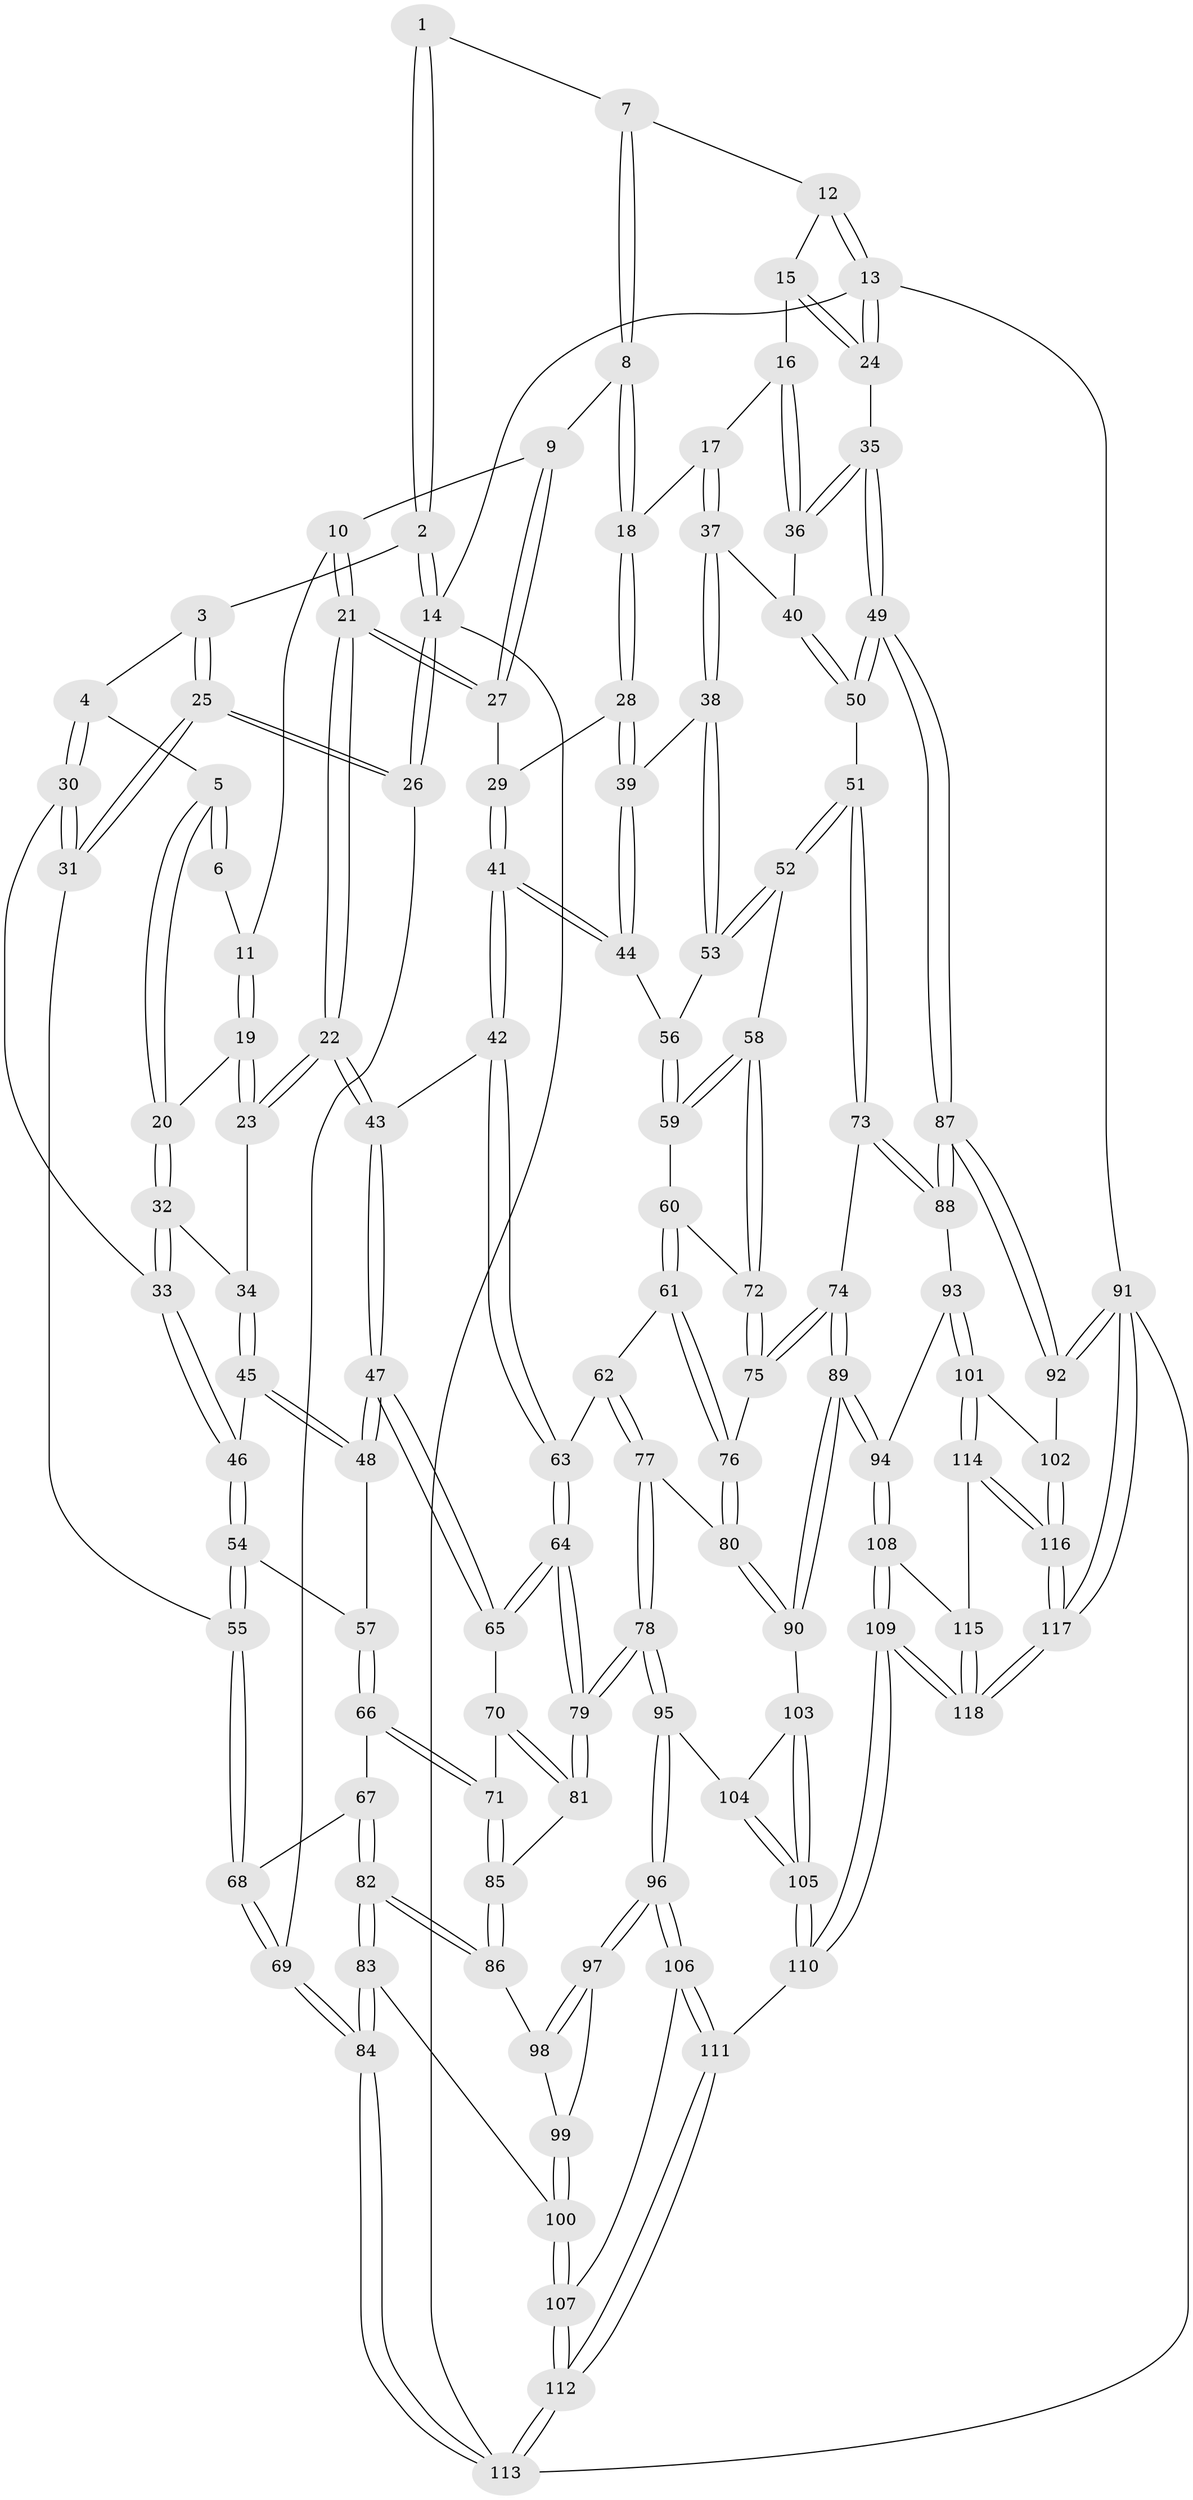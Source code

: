 // Generated by graph-tools (version 1.1) at 2025/27/03/09/25 03:27:14]
// undirected, 118 vertices, 292 edges
graph export_dot {
graph [start="1"]
  node [color=gray90,style=filled];
  1 [pos="+0.37636421404161846+0"];
  2 [pos="+0+0"];
  3 [pos="+0.1579941742401277+0.08450220080549116"];
  4 [pos="+0.2070042558001991+0.11809108359931422"];
  5 [pos="+0.2177834786935523+0.11805041090407666"];
  6 [pos="+0.3717290216562771+0"];
  7 [pos="+0.7030721665845878+0"];
  8 [pos="+0.6756702402029922+0"];
  9 [pos="+0.5592366671745799+0.11262616229466473"];
  10 [pos="+0.4209041959307184+0.054593137563775755"];
  11 [pos="+0.41324108799056697+0.049208990859222965"];
  12 [pos="+0.8455995462169509+0"];
  13 [pos="+1+0"];
  14 [pos="+0+0"];
  15 [pos="+0.8633714339917347+0.08568867216554228"];
  16 [pos="+0.7821159910340815+0.17616410572531765"];
  17 [pos="+0.7638663457384283+0.17785047293902392"];
  18 [pos="+0.7287411847211912+0.16138962991294145"];
  19 [pos="+0.3826719139046172+0.09089445443700483"];
  20 [pos="+0.25011662939106627+0.13822474052906744"];
  21 [pos="+0.473504126706446+0.2569790247818657"];
  22 [pos="+0.46979286481107463+0.26150989133585045"];
  23 [pos="+0.38603140542203795+0.24348655028857757"];
  24 [pos="+1+0.32022819596858787"];
  25 [pos="+0+0.30955066805630377"];
  26 [pos="+0+0.309988976300625"];
  27 [pos="+0.5699751974642623+0.17403443525194032"];
  28 [pos="+0.6168181633784584+0.1920058325599576"];
  29 [pos="+0.6063748190431016+0.18833858074015528"];
  30 [pos="+0.11473002293158144+0.27724332825707976"];
  31 [pos="+0+0.3154504123259283"];
  32 [pos="+0.28703026098036843+0.20191784124000214"];
  33 [pos="+0.19550305564458126+0.30772888018556327"];
  34 [pos="+0.3677571906039819+0.24722382571384105"];
  35 [pos="+1+0.3838185685404319"];
  36 [pos="+0.8719331644337517+0.25896441596156256"];
  37 [pos="+0.728435927668703+0.3119172364490315"];
  38 [pos="+0.7155989990286996+0.31785337676861575"];
  39 [pos="+0.632896133065272+0.232905252157902"];
  40 [pos="+0.7464696329114162+0.3170524401240581"];
  41 [pos="+0.5755344346980024+0.3876770533764404"];
  42 [pos="+0.5733351660418499+0.38832729911720615"];
  43 [pos="+0.4833392184762725+0.3072944587565968"];
  44 [pos="+0.5977580029495294+0.38192373910752075"];
  45 [pos="+0.33488182677475475+0.2996526235135731"];
  46 [pos="+0.2201030183082642+0.33483077392253074"];
  47 [pos="+0.3684244609135972+0.4535655002804181"];
  48 [pos="+0.3503436705099399+0.4473280790475806"];
  49 [pos="+1+0.41975513474632176"];
  50 [pos="+0.929185803474426+0.4629715261319532"];
  51 [pos="+0.9091129818384853+0.47240652110521486"];
  52 [pos="+0.8314909008132371+0.48367326203539046"];
  53 [pos="+0.6963497602152865+0.344325580985721"];
  54 [pos="+0.23711171048636107+0.4176770009166436"];
  55 [pos="+0.17253023772338053+0.4671259879262407"];
  56 [pos="+0.6476644596868295+0.3822334424088443"];
  57 [pos="+0.3357433017003902+0.4484659215278225"];
  58 [pos="+0.7753859096889771+0.5010419747234323"];
  59 [pos="+0.6902570586625697+0.44354704253031507"];
  60 [pos="+0.6207486638758698+0.5216180869489144"];
  61 [pos="+0.5826400186144083+0.5310797722674473"];
  62 [pos="+0.5770692723121054+0.5291156568074648"];
  63 [pos="+0.540182575097737+0.49317202987716746"];
  64 [pos="+0.43042763843387594+0.5213426132218973"];
  65 [pos="+0.4170179380265698+0.5108427142765382"];
  66 [pos="+0.25092595597326045+0.5700342948338708"];
  67 [pos="+0.1927849587780358+0.5506224560904018"];
  68 [pos="+0.16583503442705114+0.5285338421496143"];
  69 [pos="+0+0.6999913106929513"];
  70 [pos="+0.3324006717565791+0.5623238331737495"];
  71 [pos="+0.2658572879671319+0.5906381786921271"];
  72 [pos="+0.7449857582036951+0.5339692177130031"];
  73 [pos="+0.8087814283116681+0.6873908076932287"];
  74 [pos="+0.7505536469188137+0.6830237049478797"];
  75 [pos="+0.7109278368469854+0.6286377877814954"];
  76 [pos="+0.6583561024105085+0.6279087549379582"];
  77 [pos="+0.5161996483428567+0.7317223906625412"];
  78 [pos="+0.47505586357866875+0.7390873399101928"];
  79 [pos="+0.4217143871593125+0.6866149358183997"];
  80 [pos="+0.5428939365923074+0.7344956038132061"];
  81 [pos="+0.3316737096327026+0.68524147638591"];
  82 [pos="+0.17031771781550983+0.7483516126328302"];
  83 [pos="+0.15376917518304464+0.7596829103030576"];
  84 [pos="+0+0.7991011002737525"];
  85 [pos="+0.29448810045622287+0.6859929409176593"];
  86 [pos="+0.26510905178713023+0.7080199311835932"];
  87 [pos="+1+0.6185431979180166"];
  88 [pos="+0.8177676443945584+0.6953331529107185"];
  89 [pos="+0.6732409548072388+0.8107585655952226"];
  90 [pos="+0.6632638788178387+0.8079270727411054"];
  91 [pos="+1+1"];
  92 [pos="+1+0.7480541037592857"];
  93 [pos="+0.8522500627064281+0.7693285689368825"];
  94 [pos="+0.692646986632111+0.8357279504352654"];
  95 [pos="+0.4559536319761064+0.7986868596578278"];
  96 [pos="+0.42284769001490413+0.8559662241525458"];
  97 [pos="+0.35702740170471364+0.8427263592519544"];
  98 [pos="+0.27774557037919734+0.7319584393740275"];
  99 [pos="+0.31179060555626087+0.8440887889711185"];
  100 [pos="+0.2499829470655501+0.8611093231103577"];
  101 [pos="+0.9341362381160856+0.839722691886836"];
  102 [pos="+0.9874527262249791+0.8287157243825151"];
  103 [pos="+0.6148012718532486+0.8525999243540997"];
  104 [pos="+0.5466096415707997+0.8776142684023033"];
  105 [pos="+0.566198551160978+0.9251312385627118"];
  106 [pos="+0.4198086510624624+0.917633136240964"];
  107 [pos="+0.2564100004974499+0.9331134839004381"];
  108 [pos="+0.7180463081529752+0.899125248154114"];
  109 [pos="+0.590233873330862+1"];
  110 [pos="+0.5520339743279915+1"];
  111 [pos="+0.5113307296159043+1"];
  112 [pos="+0.0031617011580023285+1"];
  113 [pos="+0+1"];
  114 [pos="+0.8688702471801348+0.9054535616854182"];
  115 [pos="+0.864959204393391+0.9057946211919333"];
  116 [pos="+0.9365623511818955+1"];
  117 [pos="+0.9577215288600844+1"];
  118 [pos="+0.6399783356439392+1"];
  1 -- 2;
  1 -- 2;
  1 -- 7;
  2 -- 3;
  2 -- 14;
  2 -- 14;
  3 -- 4;
  3 -- 25;
  3 -- 25;
  4 -- 5;
  4 -- 30;
  4 -- 30;
  5 -- 6;
  5 -- 6;
  5 -- 20;
  5 -- 20;
  6 -- 11;
  7 -- 8;
  7 -- 8;
  7 -- 12;
  8 -- 9;
  8 -- 18;
  8 -- 18;
  9 -- 10;
  9 -- 27;
  9 -- 27;
  10 -- 11;
  10 -- 21;
  10 -- 21;
  11 -- 19;
  11 -- 19;
  12 -- 13;
  12 -- 13;
  12 -- 15;
  13 -- 14;
  13 -- 24;
  13 -- 24;
  13 -- 91;
  14 -- 26;
  14 -- 26;
  14 -- 113;
  15 -- 16;
  15 -- 24;
  15 -- 24;
  16 -- 17;
  16 -- 36;
  16 -- 36;
  17 -- 18;
  17 -- 37;
  17 -- 37;
  18 -- 28;
  18 -- 28;
  19 -- 20;
  19 -- 23;
  19 -- 23;
  20 -- 32;
  20 -- 32;
  21 -- 22;
  21 -- 22;
  21 -- 27;
  21 -- 27;
  22 -- 23;
  22 -- 23;
  22 -- 43;
  22 -- 43;
  23 -- 34;
  24 -- 35;
  25 -- 26;
  25 -- 26;
  25 -- 31;
  25 -- 31;
  26 -- 69;
  27 -- 29;
  28 -- 29;
  28 -- 39;
  28 -- 39;
  29 -- 41;
  29 -- 41;
  30 -- 31;
  30 -- 31;
  30 -- 33;
  31 -- 55;
  32 -- 33;
  32 -- 33;
  32 -- 34;
  33 -- 46;
  33 -- 46;
  34 -- 45;
  34 -- 45;
  35 -- 36;
  35 -- 36;
  35 -- 49;
  35 -- 49;
  36 -- 40;
  37 -- 38;
  37 -- 38;
  37 -- 40;
  38 -- 39;
  38 -- 53;
  38 -- 53;
  39 -- 44;
  39 -- 44;
  40 -- 50;
  40 -- 50;
  41 -- 42;
  41 -- 42;
  41 -- 44;
  41 -- 44;
  42 -- 43;
  42 -- 63;
  42 -- 63;
  43 -- 47;
  43 -- 47;
  44 -- 56;
  45 -- 46;
  45 -- 48;
  45 -- 48;
  46 -- 54;
  46 -- 54;
  47 -- 48;
  47 -- 48;
  47 -- 65;
  47 -- 65;
  48 -- 57;
  49 -- 50;
  49 -- 50;
  49 -- 87;
  49 -- 87;
  50 -- 51;
  51 -- 52;
  51 -- 52;
  51 -- 73;
  51 -- 73;
  52 -- 53;
  52 -- 53;
  52 -- 58;
  53 -- 56;
  54 -- 55;
  54 -- 55;
  54 -- 57;
  55 -- 68;
  55 -- 68;
  56 -- 59;
  56 -- 59;
  57 -- 66;
  57 -- 66;
  58 -- 59;
  58 -- 59;
  58 -- 72;
  58 -- 72;
  59 -- 60;
  60 -- 61;
  60 -- 61;
  60 -- 72;
  61 -- 62;
  61 -- 76;
  61 -- 76;
  62 -- 63;
  62 -- 77;
  62 -- 77;
  63 -- 64;
  63 -- 64;
  64 -- 65;
  64 -- 65;
  64 -- 79;
  64 -- 79;
  65 -- 70;
  66 -- 67;
  66 -- 71;
  66 -- 71;
  67 -- 68;
  67 -- 82;
  67 -- 82;
  68 -- 69;
  68 -- 69;
  69 -- 84;
  69 -- 84;
  70 -- 71;
  70 -- 81;
  70 -- 81;
  71 -- 85;
  71 -- 85;
  72 -- 75;
  72 -- 75;
  73 -- 74;
  73 -- 88;
  73 -- 88;
  74 -- 75;
  74 -- 75;
  74 -- 89;
  74 -- 89;
  75 -- 76;
  76 -- 80;
  76 -- 80;
  77 -- 78;
  77 -- 78;
  77 -- 80;
  78 -- 79;
  78 -- 79;
  78 -- 95;
  78 -- 95;
  79 -- 81;
  79 -- 81;
  80 -- 90;
  80 -- 90;
  81 -- 85;
  82 -- 83;
  82 -- 83;
  82 -- 86;
  82 -- 86;
  83 -- 84;
  83 -- 84;
  83 -- 100;
  84 -- 113;
  84 -- 113;
  85 -- 86;
  85 -- 86;
  86 -- 98;
  87 -- 88;
  87 -- 88;
  87 -- 92;
  87 -- 92;
  88 -- 93;
  89 -- 90;
  89 -- 90;
  89 -- 94;
  89 -- 94;
  90 -- 103;
  91 -- 92;
  91 -- 92;
  91 -- 117;
  91 -- 117;
  91 -- 113;
  92 -- 102;
  93 -- 94;
  93 -- 101;
  93 -- 101;
  94 -- 108;
  94 -- 108;
  95 -- 96;
  95 -- 96;
  95 -- 104;
  96 -- 97;
  96 -- 97;
  96 -- 106;
  96 -- 106;
  97 -- 98;
  97 -- 98;
  97 -- 99;
  98 -- 99;
  99 -- 100;
  99 -- 100;
  100 -- 107;
  100 -- 107;
  101 -- 102;
  101 -- 114;
  101 -- 114;
  102 -- 116;
  102 -- 116;
  103 -- 104;
  103 -- 105;
  103 -- 105;
  104 -- 105;
  104 -- 105;
  105 -- 110;
  105 -- 110;
  106 -- 107;
  106 -- 111;
  106 -- 111;
  107 -- 112;
  107 -- 112;
  108 -- 109;
  108 -- 109;
  108 -- 115;
  109 -- 110;
  109 -- 110;
  109 -- 118;
  109 -- 118;
  110 -- 111;
  111 -- 112;
  111 -- 112;
  112 -- 113;
  112 -- 113;
  114 -- 115;
  114 -- 116;
  114 -- 116;
  115 -- 118;
  115 -- 118;
  116 -- 117;
  116 -- 117;
  117 -- 118;
  117 -- 118;
}
